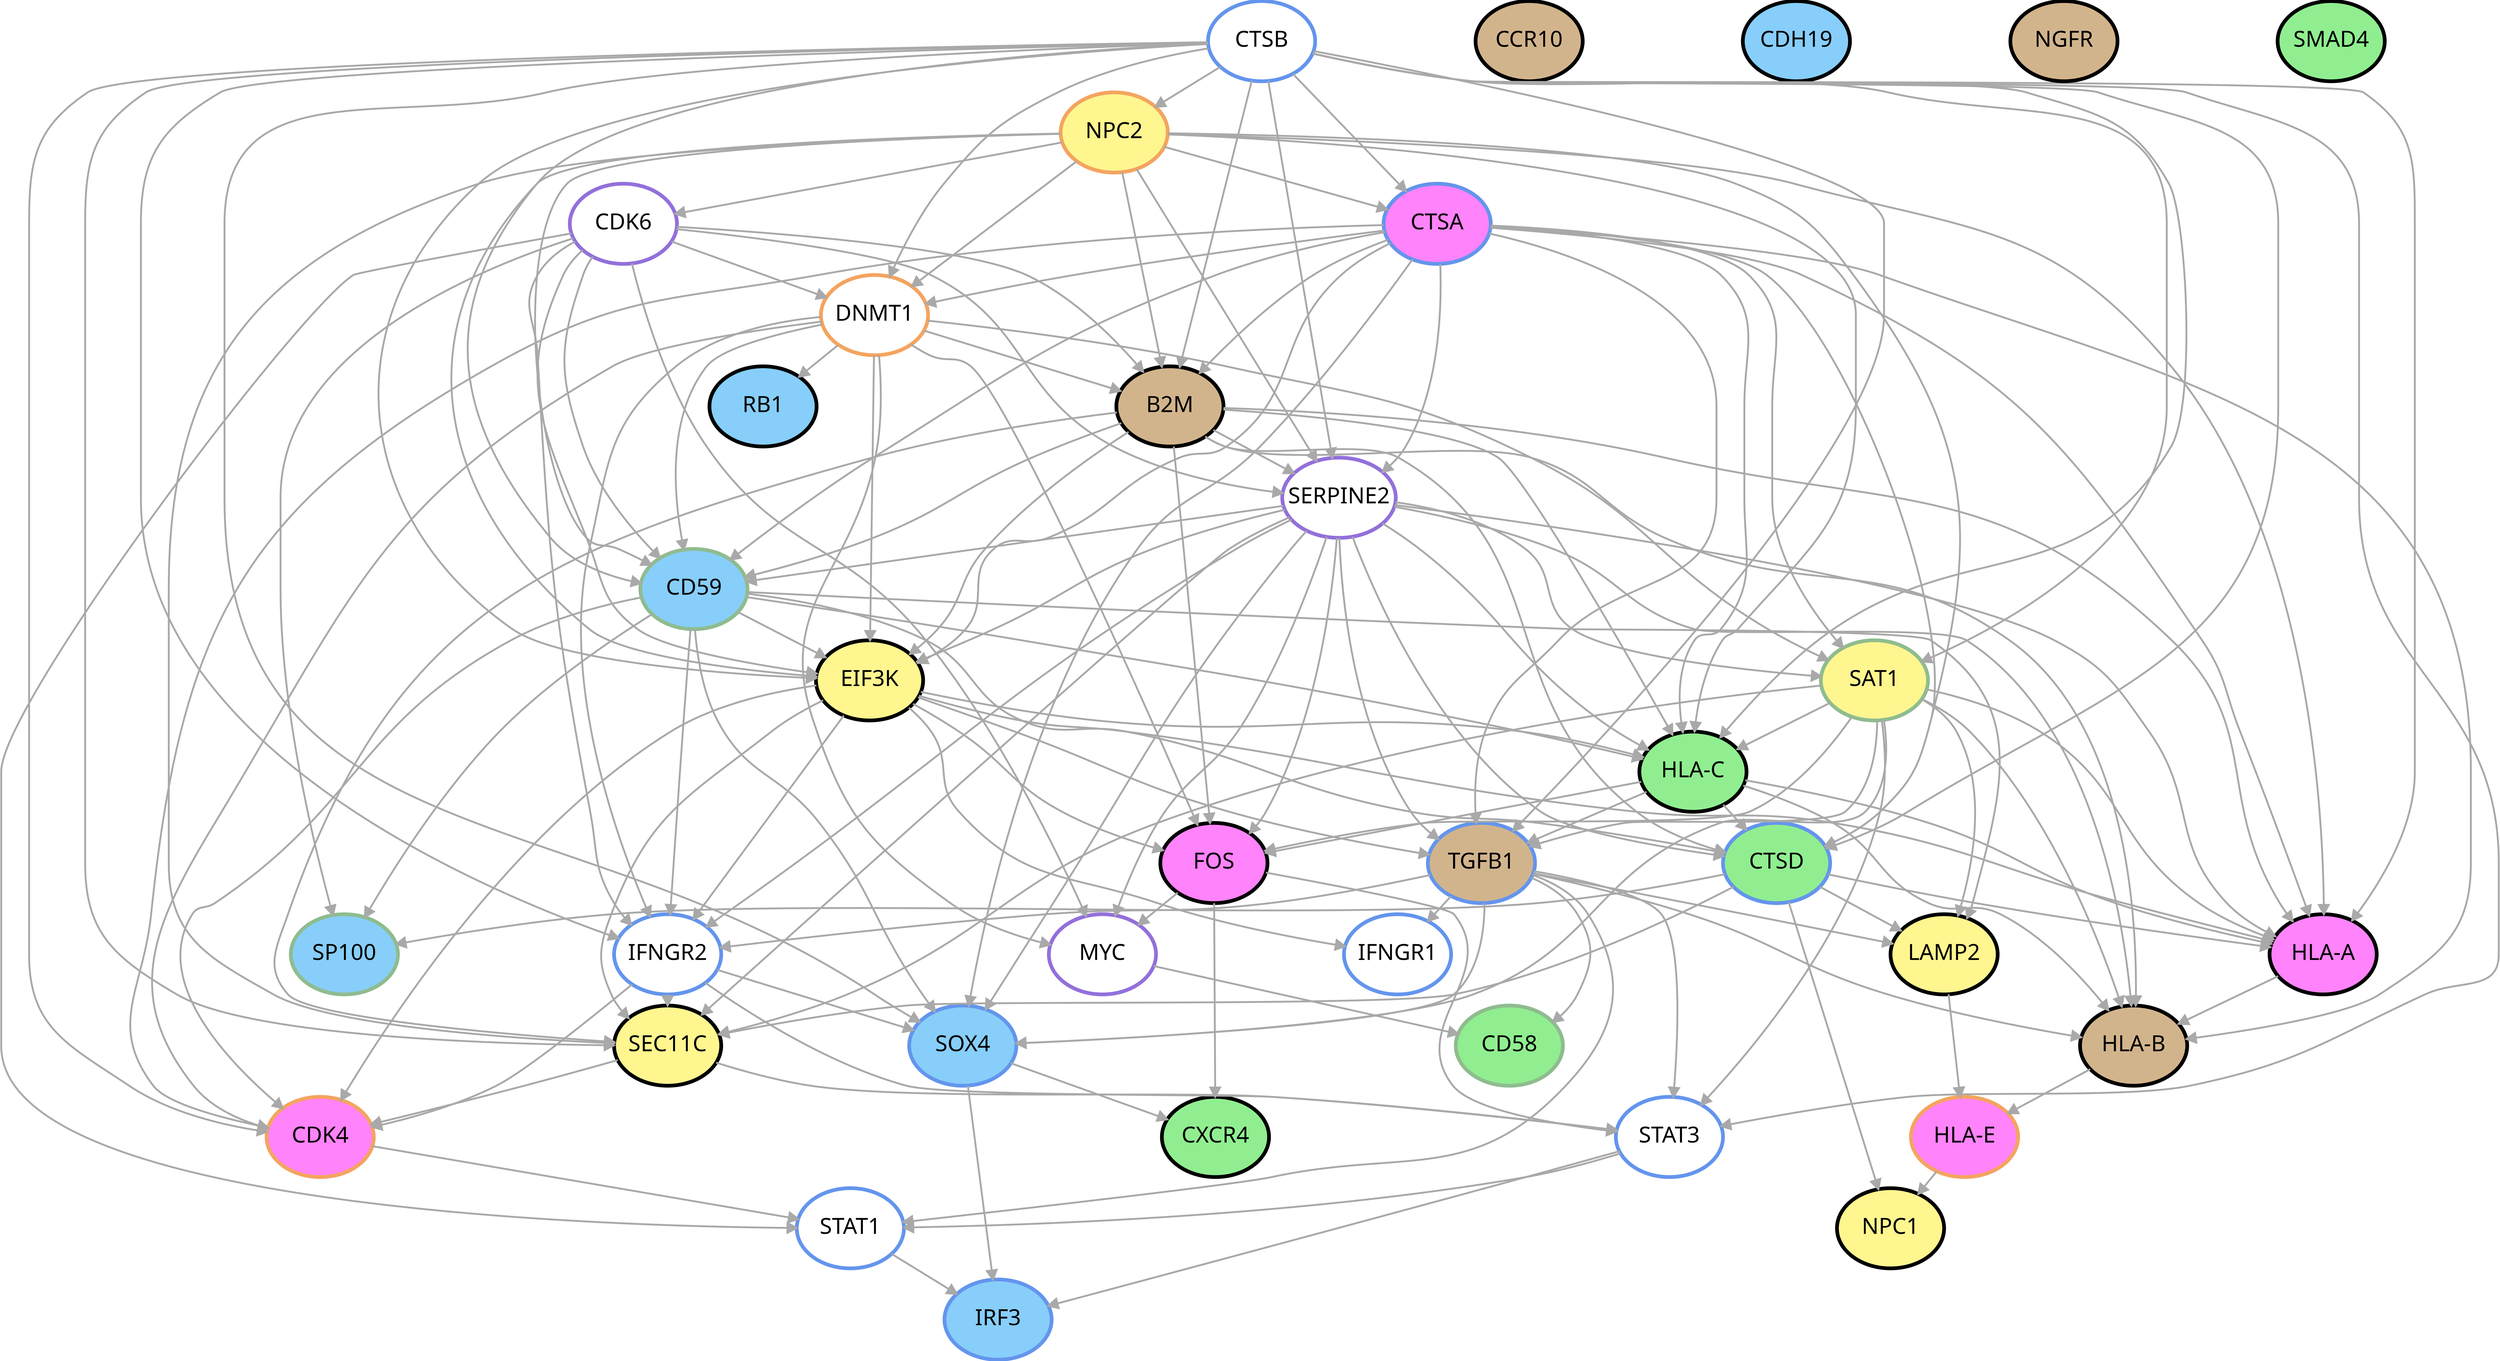 digraph G {
	ratio=0.6
	B2M [color=black fillcolor=tan fontname="Bold-Times-Roman" fontsize=72 height=3.6 style="filled,setlinewidth(12)" width=4.8]
	CCR10 [color=black fillcolor=tan fontname="Bold-Times-Roman" fontsize=72 height=3.6 style="filled,setlinewidth(12)" width=4.8]
	CD58 [color=darkseagreen fillcolor=lightgreen fontname="Bold-Times-Roman" fontsize=72 height=3.6 style="filled,setlinewidth(12)" width=4.8]
	CD59 [color=darkseagreen fillcolor=lightskyblue fontname="Bold-Times-Roman" fontsize=72 height=3.6 style="filled,setlinewidth(12)" width=4.8]
	CDH19 [color=black fillcolor=lightskyblue fontname="Bold-Times-Roman" fontsize=72 height=3.6 style="filled,setlinewidth(12)" width=4.8]
	CDK4 [color=sandybrown fillcolor=orchid1 fontname="Bold-Times-Roman" fontsize=72 height=3.6 style="filled,setlinewidth(12)" width=4.8]
	CDK6 [color=mediumpurple fillcolor=white fontname="Bold-Times-Roman" fontsize=72 height=3.6 style="filled,setlinewidth(12)" width=4.8]
	CTSA [color=cornflowerblue fillcolor=orchid1 fontname="Bold-Times-Roman" fontsize=72 height=3.6 style="filled,setlinewidth(12)" width=4.8]
	CTSB [color=cornflowerblue fillcolor=white fontname="Bold-Times-Roman" fontsize=72 height=3.6 style="filled,setlinewidth(12)" width=4.8]
	CTSD [color=cornflowerblue fillcolor=lightgreen fontname="Bold-Times-Roman" fontsize=72 height=3.6 style="filled,setlinewidth(12)" width=4.8]
	CXCR4 [color=black fillcolor=lightgreen fontname="Bold-Times-Roman" fontsize=72 height=3.6 style="filled,setlinewidth(12)" width=4.8]
	DNMT1 [color=sandybrown fillcolor=white fontname="Bold-Times-Roman" fontsize=72 height=3.6 style="filled,setlinewidth(12)" width=4.8]
	EIF3K [color=black fillcolor=khaki1 fontname="Bold-Times-Roman" fontsize=72 height=3.6 style="filled,setlinewidth(12)" width=4.8]
	FOS [color=black fillcolor=orchid1 fontname="Bold-Times-Roman" fontsize=72 height=3.6 style="filled,setlinewidth(12)" width=4.8]
	"HLA-A" [color=black fillcolor=orchid1 fontname="Bold-Times-Roman" fontsize=72 height=3.6 style="filled,setlinewidth(12)" width=4.8]
	"HLA-B" [color=black fillcolor=tan fontname="Bold-Times-Roman" fontsize=72 height=3.6 style="filled,setlinewidth(12)" width=4.8]
	"HLA-C" [color=black fillcolor=lightgreen fontname="Bold-Times-Roman" fontsize=72 height=3.6 style="filled,setlinewidth(12)" width=4.8]
	"HLA-E" [color=sandybrown fillcolor=orchid1 fontname="Bold-Times-Roman" fontsize=72 height=3.6 style="filled,setlinewidth(12)" width=4.8]
	IFNGR1 [color=cornflowerblue fillcolor=white fontname="Bold-Times-Roman" fontsize=72 height=3.6 style="filled,setlinewidth(12)" width=4.8]
	IFNGR2 [color=cornflowerblue fillcolor=white fontname="Bold-Times-Roman" fontsize=72 height=3.6 style="filled,setlinewidth(12)" width=4.8]
	IRF3 [color=cornflowerblue fillcolor=lightskyblue fontname="Bold-Times-Roman" fontsize=72 height=3.6 style="filled,setlinewidth(12)" width=4.8]
	LAMP2 [color=black fillcolor=khaki1 fontname="Bold-Times-Roman" fontsize=72 height=3.6 style="filled,setlinewidth(12)" width=4.8]
	MYC [color=mediumpurple fillcolor=white fontname="Bold-Times-Roman" fontsize=72 height=3.6 style="filled,setlinewidth(12)" width=4.8]
	NGFR [color=black fillcolor=tan fontname="Bold-Times-Roman" fontsize=72 height=3.6 style="filled,setlinewidth(12)" width=4.8]
	NPC1 [color=black fillcolor=khaki1 fontname="Bold-Times-Roman" fontsize=72 height=3.6 style="filled,setlinewidth(12)" width=4.8]
	NPC2 [color=sandybrown fillcolor=khaki1 fontname="Bold-Times-Roman" fontsize=72 height=3.6 style="filled,setlinewidth(12)" width=4.8]
	RB1 [color=black fillcolor=lightskyblue fontname="Bold-Times-Roman" fontsize=72 height=3.6 style="filled,setlinewidth(12)" width=4.8]
	SAT1 [color=darkseagreen fillcolor=khaki1 fontname="Bold-Times-Roman" fontsize=72 height=3.6 style="filled,setlinewidth(12)" width=4.8]
	SEC11C [color=black fillcolor=khaki1 fontname="Bold-Times-Roman" fontsize=72 height=3.6 style="filled,setlinewidth(12)" width=4.8]
	SERPINE2 [color=mediumpurple fillcolor=white fontname="Bold-Times-Roman" fontsize=72 height=3.6 style="filled,setlinewidth(12)" width=4.8]
	SMAD4 [color=black fillcolor=lightgreen fontname="Bold-Times-Roman" fontsize=72 height=3.6 style="filled,setlinewidth(12)" width=4.8]
	SOX4 [color=cornflowerblue fillcolor=lightskyblue fontname="Bold-Times-Roman" fontsize=72 height=3.6 style="filled,setlinewidth(12)" width=4.8]
	SP100 [color=darkseagreen fillcolor=lightskyblue fontname="Bold-Times-Roman" fontsize=72 height=3.6 style="filled,setlinewidth(12)" width=4.8]
	STAT1 [color=cornflowerblue fillcolor=white fontname="Bold-Times-Roman" fontsize=72 height=3.6 style="filled,setlinewidth(12)" width=4.8]
	STAT3 [color=cornflowerblue fillcolor=white fontname="Bold-Times-Roman" fontsize=72 height=3.6 style="filled,setlinewidth(12)" width=4.8]
	TGFB1 [color=cornflowerblue fillcolor=tan fontname="Bold-Times-Roman" fontsize=72 height=3.6 style="filled,setlinewidth(12)" width=4.8]
	B2M -> "HLA-A" [arrowsize=3 color=darkgrey style="setlinewidth(6)"]
	B2M -> SEC11C [arrowsize=3 color=darkgrey style="setlinewidth(6)"]
	B2M -> "HLA-B" [arrowsize=3 color=darkgrey style="setlinewidth(6)"]
	B2M -> EIF3K [arrowsize=3 color=darkgrey style="setlinewidth(6)"]
	B2M -> CTSD [arrowsize=3 color=darkgrey style="setlinewidth(6)"]
	B2M -> "HLA-C" [arrowsize=3 color=darkgrey style="setlinewidth(6)"]
	B2M -> CD59 [arrowsize=3 color=darkgrey style="setlinewidth(6)"]
	B2M -> SERPINE2 [arrowsize=3 color=darkgrey style="setlinewidth(6)"]
	B2M -> FOS [arrowsize=3 color=darkgrey style="setlinewidth(6)"]
	CD59 -> EIF3K [arrowsize=3 color=darkgrey style="setlinewidth(6)"]
	CD59 -> CDK4 [arrowsize=3 color=darkgrey style="setlinewidth(6)"]
	CD59 -> LAMP2 [arrowsize=3 color=darkgrey style="setlinewidth(6)"]
	CD59 -> SOX4 [arrowsize=3 color=darkgrey style="setlinewidth(6)"]
	CD59 -> "HLA-C" [arrowsize=3 color=darkgrey style="setlinewidth(6)"]
	CD59 -> CTSD [arrowsize=3 color=darkgrey style="setlinewidth(6)"]
	CD59 -> SP100 [arrowsize=3 color=darkgrey style="setlinewidth(6)"]
	CD59 -> IFNGR2 [arrowsize=3 color=darkgrey style="setlinewidth(6)"]
	CDK4 -> STAT1 [arrowsize=3 color=darkgrey style="setlinewidth(6)"]
	CDK6 -> B2M [arrowsize=3 color=darkgrey style="setlinewidth(6)"]
	CDK6 -> SERPINE2 [arrowsize=3 color=darkgrey style="setlinewidth(6)"]
	CDK6 -> SP100 [arrowsize=3 color=darkgrey style="setlinewidth(6)"]
	CDK6 -> DNMT1 [arrowsize=3 color=darkgrey style="setlinewidth(6)"]
	CDK6 -> STAT1 [arrowsize=3 color=darkgrey style="setlinewidth(6)"]
	CDK6 -> CD59 [arrowsize=3 color=darkgrey style="setlinewidth(6)"]
	CDK6 -> MYC [arrowsize=3 color=darkgrey style="setlinewidth(6)"]
	CDK6 -> EIF3K [arrowsize=3 color=darkgrey style="setlinewidth(6)"]
	CDK6 -> IFNGR2 [arrowsize=3 color=darkgrey style="setlinewidth(6)"]
	CTSA -> CD59 [arrowsize=3 color=darkgrey style="setlinewidth(6)"]
	CTSA -> EIF3K [arrowsize=3 color=darkgrey style="setlinewidth(6)"]
	CTSA -> CDK4 [arrowsize=3 color=darkgrey style="setlinewidth(6)"]
	CTSA -> TGFB1 [arrowsize=3 color=darkgrey style="setlinewidth(6)"]
	CTSA -> "HLA-B" [arrowsize=3 color=darkgrey style="setlinewidth(6)"]
	CTSA -> SOX4 [arrowsize=3 color=darkgrey style="setlinewidth(6)"]
	CTSA -> DNMT1 [arrowsize=3 color=darkgrey style="setlinewidth(6)"]
	CTSA -> "HLA-A" [arrowsize=3 color=darkgrey style="setlinewidth(6)"]
	CTSA -> SAT1 [arrowsize=3 color=darkgrey style="setlinewidth(6)"]
	CTSA -> B2M [arrowsize=3 color=darkgrey style="setlinewidth(6)"]
	CTSA -> "HLA-C" [arrowsize=3 color=darkgrey style="setlinewidth(6)"]
	CTSA -> SERPINE2 [arrowsize=3 color=darkgrey style="setlinewidth(6)"]
	CTSA -> CTSD [arrowsize=3 color=darkgrey style="setlinewidth(6)"]
	CTSB -> CDK4 [arrowsize=3 color=darkgrey style="setlinewidth(6)"]
	CTSB -> EIF3K [arrowsize=3 color=darkgrey style="setlinewidth(6)"]
	CTSB -> SOX4 [arrowsize=3 color=darkgrey style="setlinewidth(6)"]
	CTSB -> TGFB1 [arrowsize=3 color=darkgrey style="setlinewidth(6)"]
	CTSB -> CTSD [arrowsize=3 color=darkgrey style="setlinewidth(6)"]
	CTSB -> SEC11C [arrowsize=3 color=darkgrey style="setlinewidth(6)"]
	CTSB -> NPC2 [arrowsize=3 color=darkgrey style="setlinewidth(6)"]
	CTSB -> CD59 [arrowsize=3 color=darkgrey style="setlinewidth(6)"]
	CTSB -> B2M [arrowsize=3 color=darkgrey style="setlinewidth(6)"]
	CTSB -> IFNGR2 [arrowsize=3 color=darkgrey style="setlinewidth(6)"]
	CTSB -> SERPINE2 [arrowsize=3 color=darkgrey style="setlinewidth(6)"]
	CTSB -> "HLA-C" [arrowsize=3 color=darkgrey style="setlinewidth(6)"]
	CTSB -> CTSA [arrowsize=3 color=darkgrey style="setlinewidth(6)"]
	CTSB -> "HLA-A" [arrowsize=3 color=darkgrey style="setlinewidth(6)"]
	CTSB -> DNMT1 [arrowsize=3 color=darkgrey style="setlinewidth(6)"]
	CTSB -> STAT3 [arrowsize=3 color=darkgrey style="setlinewidth(6)"]
	CTSB -> SAT1 [arrowsize=3 color=darkgrey style="setlinewidth(6)"]
	CTSD -> LAMP2 [arrowsize=3 color=darkgrey style="setlinewidth(6)"]
	CTSD -> "HLA-A" [arrowsize=3 color=darkgrey style="setlinewidth(6)"]
	CTSD -> NPC1 [arrowsize=3 color=darkgrey style="setlinewidth(6)"]
	CTSD -> SEC11C [arrowsize=3 color=darkgrey style="setlinewidth(6)"]
	CTSD -> SP100 [arrowsize=3 color=darkgrey style="setlinewidth(6)"]
	DNMT1 -> CDK4 [arrowsize=3 color=darkgrey style="setlinewidth(6)"]
	DNMT1 -> MYC [arrowsize=3 color=darkgrey style="setlinewidth(6)"]
	DNMT1 -> SAT1 [arrowsize=3 color=darkgrey style="setlinewidth(6)"]
	DNMT1 -> B2M [arrowsize=3 color=darkgrey style="setlinewidth(6)"]
	DNMT1 -> RB1 [arrowsize=3 color=darkgrey style="setlinewidth(6)"]
	DNMT1 -> CD59 [arrowsize=3 color=darkgrey style="setlinewidth(6)"]
	DNMT1 -> IFNGR2 [arrowsize=3 color=darkgrey style="setlinewidth(6)"]
	DNMT1 -> FOS [arrowsize=3 color=darkgrey style="setlinewidth(6)"]
	DNMT1 -> EIF3K [arrowsize=3 color=darkgrey style="setlinewidth(6)"]
	EIF3K -> SEC11C [arrowsize=3 color=darkgrey style="setlinewidth(6)"]
	EIF3K -> FOS [arrowsize=3 color=darkgrey style="setlinewidth(6)"]
	EIF3K -> IFNGR1 [arrowsize=3 color=darkgrey style="setlinewidth(6)"]
	EIF3K -> TGFB1 [arrowsize=3 color=darkgrey style="setlinewidth(6)"]
	EIF3K -> "HLA-A" [arrowsize=3 color=darkgrey style="setlinewidth(6)"]
	EIF3K -> IFNGR2 [arrowsize=3 color=darkgrey style="setlinewidth(6)"]
	EIF3K -> CDK4 [arrowsize=3 color=darkgrey style="setlinewidth(6)"]
	EIF3K -> "HLA-C" [arrowsize=3 color=darkgrey style="setlinewidth(6)"]
	FOS -> CXCR4 [arrowsize=3 color=darkgrey style="setlinewidth(6)"]
	FOS -> STAT3 [arrowsize=3 color=darkgrey style="setlinewidth(6)"]
	FOS -> MYC [arrowsize=3 color=darkgrey style="setlinewidth(6)"]
	"HLA-A" -> "HLA-B" [arrowsize=3 color=darkgrey style="setlinewidth(6)"]
	"HLA-B" -> "HLA-E" [arrowsize=3 color=darkgrey style="setlinewidth(6)"]
	"HLA-C" -> CTSD [arrowsize=3 color=darkgrey style="setlinewidth(6)"]
	"HLA-C" -> FOS [arrowsize=3 color=darkgrey style="setlinewidth(6)"]
	"HLA-C" -> TGFB1 [arrowsize=3 color=darkgrey style="setlinewidth(6)"]
	"HLA-C" -> "HLA-A" [arrowsize=3 color=darkgrey style="setlinewidth(6)"]
	"HLA-C" -> "HLA-B" [arrowsize=3 color=darkgrey style="setlinewidth(6)"]
	"HLA-E" -> NPC1 [arrowsize=3 color=darkgrey style="setlinewidth(6)"]
	IFNGR2 -> STAT3 [arrowsize=3 color=darkgrey style="setlinewidth(6)"]
	IFNGR2 -> SEC11C [arrowsize=3 color=darkgrey style="setlinewidth(6)"]
	IFNGR2 -> SOX4 [arrowsize=3 color=darkgrey style="setlinewidth(6)"]
	IFNGR2 -> CDK4 [arrowsize=3 color=darkgrey style="setlinewidth(6)"]
	LAMP2 -> "HLA-E" [arrowsize=3 color=darkgrey style="setlinewidth(6)"]
	MYC -> CD58 [arrowsize=3 color=darkgrey style="setlinewidth(6)"]
	NPC2 -> EIF3K [arrowsize=3 color=darkgrey style="setlinewidth(6)"]
	NPC2 -> "HLA-C" [arrowsize=3 color=darkgrey style="setlinewidth(6)"]
	NPC2 -> B2M [arrowsize=3 color=darkgrey style="setlinewidth(6)"]
	NPC2 -> "HLA-A" [arrowsize=3 color=darkgrey style="setlinewidth(6)"]
	NPC2 -> CD59 [arrowsize=3 color=darkgrey style="setlinewidth(6)"]
	NPC2 -> CTSD [arrowsize=3 color=darkgrey style="setlinewidth(6)"]
	NPC2 -> SERPINE2 [arrowsize=3 color=darkgrey style="setlinewidth(6)"]
	NPC2 -> CTSA [arrowsize=3 color=darkgrey style="setlinewidth(6)"]
	NPC2 -> DNMT1 [arrowsize=3 color=darkgrey style="setlinewidth(6)"]
	NPC2 -> SEC11C [arrowsize=3 color=darkgrey style="setlinewidth(6)"]
	NPC2 -> CDK6 [arrowsize=3 color=darkgrey style="setlinewidth(6)"]
	SAT1 -> SEC11C [arrowsize=3 color=darkgrey style="setlinewidth(6)"]
	SAT1 -> STAT3 [arrowsize=3 color=darkgrey style="setlinewidth(6)"]
	SAT1 -> LAMP2 [arrowsize=3 color=darkgrey style="setlinewidth(6)"]
	SAT1 -> "HLA-C" [arrowsize=3 color=darkgrey style="setlinewidth(6)"]
	SAT1 -> SOX4 [arrowsize=3 color=darkgrey style="setlinewidth(6)"]
	SAT1 -> "HLA-B" [arrowsize=3 color=darkgrey style="setlinewidth(6)"]
	SAT1 -> "HLA-A" [arrowsize=3 color=darkgrey style="setlinewidth(6)"]
	SAT1 -> FOS [arrowsize=3 color=darkgrey style="setlinewidth(6)"]
	SAT1 -> TGFB1 [arrowsize=3 color=darkgrey style="setlinewidth(6)"]
	SEC11C -> CDK4 [arrowsize=3 color=darkgrey style="setlinewidth(6)"]
	SEC11C -> STAT3 [arrowsize=3 color=darkgrey style="setlinewidth(6)"]
	SERPINE2 -> SAT1 [arrowsize=3 color=darkgrey style="setlinewidth(6)"]
	SERPINE2 -> "HLA-A" [arrowsize=3 color=darkgrey style="setlinewidth(6)"]
	SERPINE2 -> "HLA-C" [arrowsize=3 color=darkgrey style="setlinewidth(6)"]
	SERPINE2 -> IFNGR2 [arrowsize=3 color=darkgrey style="setlinewidth(6)"]
	SERPINE2 -> FOS [arrowsize=3 color=darkgrey style="setlinewidth(6)"]
	SERPINE2 -> MYC [arrowsize=3 color=darkgrey style="setlinewidth(6)"]
	SERPINE2 -> CD59 [arrowsize=3 color=darkgrey style="setlinewidth(6)"]
	SERPINE2 -> SEC11C [arrowsize=3 color=darkgrey style="setlinewidth(6)"]
	SERPINE2 -> CTSD [arrowsize=3 color=darkgrey style="setlinewidth(6)"]
	SERPINE2 -> TGFB1 [arrowsize=3 color=darkgrey style="setlinewidth(6)"]
	SERPINE2 -> SOX4 [arrowsize=3 color=darkgrey style="setlinewidth(6)"]
	SERPINE2 -> EIF3K [arrowsize=3 color=darkgrey style="setlinewidth(6)"]
	SERPINE2 -> "HLA-B" [arrowsize=3 color=darkgrey style="setlinewidth(6)"]
	SOX4 -> IRF3 [arrowsize=3 color=darkgrey style="setlinewidth(6)"]
	SOX4 -> CXCR4 [arrowsize=3 color=darkgrey style="setlinewidth(6)"]
	STAT1 -> IRF3 [arrowsize=3 color=darkgrey style="setlinewidth(6)"]
	STAT3 -> IRF3 [arrowsize=3 color=darkgrey style="setlinewidth(6)"]
	STAT3 -> STAT1 [arrowsize=3 color=darkgrey style="setlinewidth(6)"]
	TGFB1 -> "HLA-B" [arrowsize=3 color=darkgrey style="setlinewidth(6)"]
	TGFB1 -> LAMP2 [arrowsize=3 color=darkgrey style="setlinewidth(6)"]
	TGFB1 -> SOX4 [arrowsize=3 color=darkgrey style="setlinewidth(6)"]
	TGFB1 -> IFNGR2 [arrowsize=3 color=darkgrey style="setlinewidth(6)"]
	TGFB1 -> STAT3 [arrowsize=3 color=darkgrey style="setlinewidth(6)"]
	TGFB1 -> STAT1 [arrowsize=3 color=darkgrey style="setlinewidth(6)"]
	TGFB1 -> CD58 [arrowsize=3 color=darkgrey style="setlinewidth(6)"]
	TGFB1 -> IFNGR1 [arrowsize=3 color=darkgrey style="setlinewidth(6)"]
}
